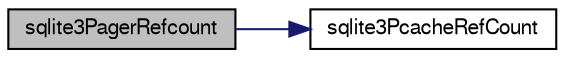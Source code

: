digraph "sqlite3PagerRefcount"
{
  edge [fontname="FreeSans",fontsize="10",labelfontname="FreeSans",labelfontsize="10"];
  node [fontname="FreeSans",fontsize="10",shape=record];
  rankdir="LR";
  Node635819 [label="sqlite3PagerRefcount",height=0.2,width=0.4,color="black", fillcolor="grey75", style="filled", fontcolor="black"];
  Node635819 -> Node635820 [color="midnightblue",fontsize="10",style="solid",fontname="FreeSans"];
  Node635820 [label="sqlite3PcacheRefCount",height=0.2,width=0.4,color="black", fillcolor="white", style="filled",URL="$sqlite3_8c.html#adee2536d23ec9628e0883ccab03b3429"];
}
